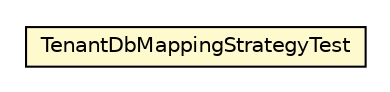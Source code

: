 #!/usr/local/bin/dot
#
# Class diagram 
# Generated by UMLGraph version R5_6_6-8-g8d7759 (http://www.umlgraph.org/)
#

digraph G {
	edge [fontname="Helvetica",fontsize=10,labelfontname="Helvetica",labelfontsize=10];
	node [fontname="Helvetica",fontsize=10,shape=plaintext];
	nodesep=0.25;
	ranksep=0.5;
	// org.dayatang.datasource4saas.dscreator.TenantDbMappingStrategyTest
	c44865 [label=<<table title="org.dayatang.datasource4saas.dscreator.TenantDbMappingStrategyTest" border="0" cellborder="1" cellspacing="0" cellpadding="2" port="p" bgcolor="lemonChiffon" href="./TenantDbMappingStrategyTest.html">
		<tr><td><table border="0" cellspacing="0" cellpadding="1">
<tr><td align="center" balign="center"> TenantDbMappingStrategyTest </td></tr>
		</table></td></tr>
		</table>>, URL="./TenantDbMappingStrategyTest.html", fontname="Helvetica", fontcolor="black", fontsize=10.0];
}


